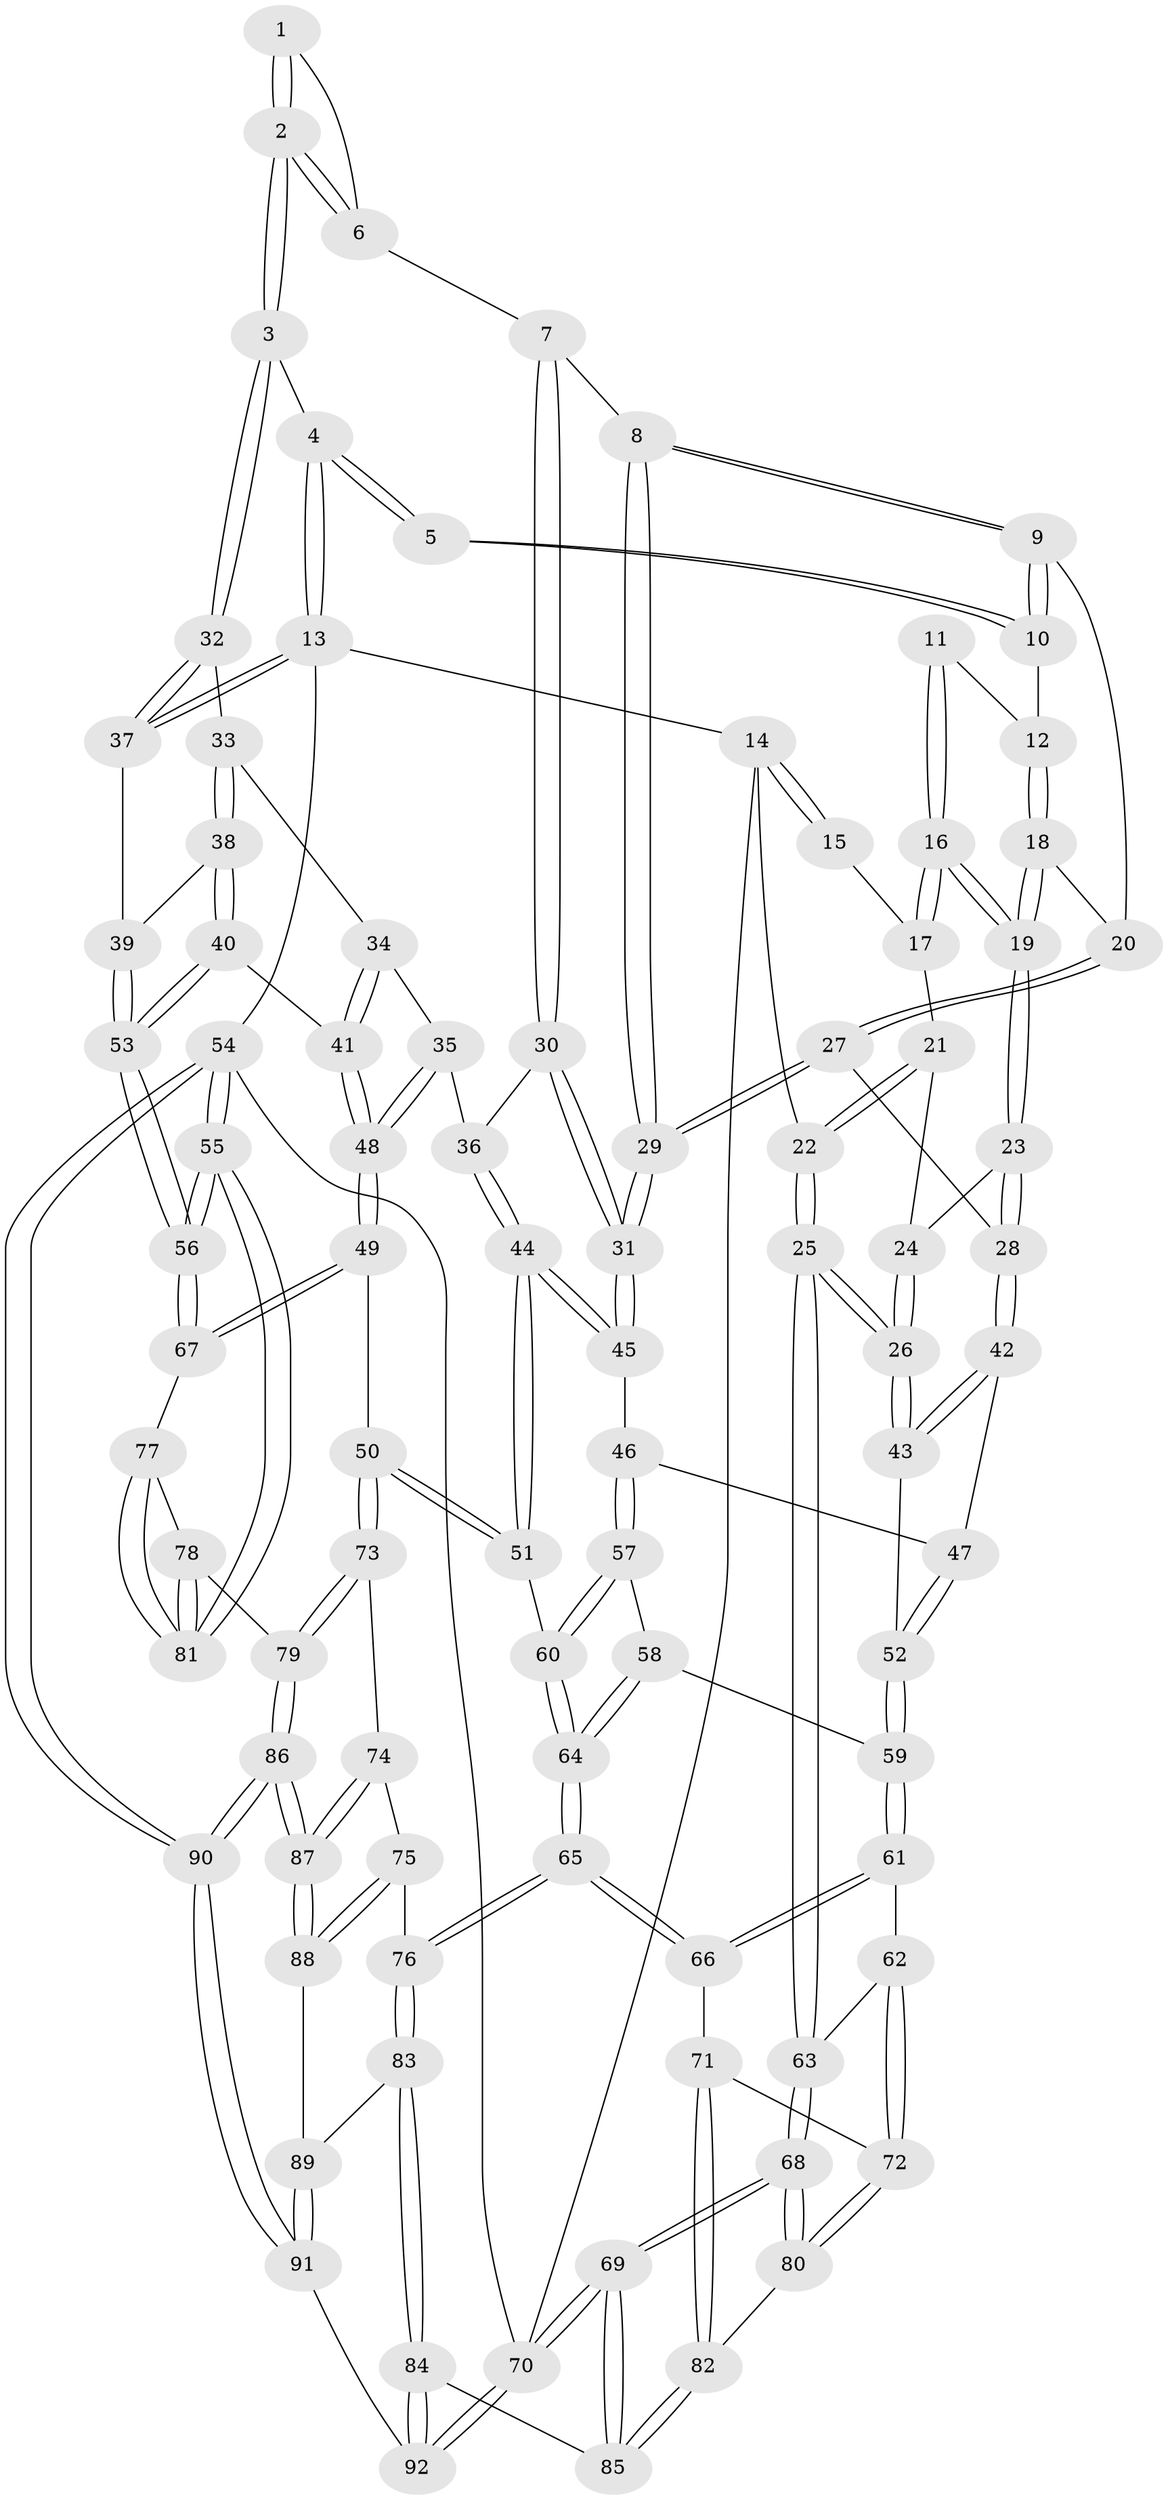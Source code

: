 // Generated by graph-tools (version 1.1) at 2025/51/03/09/25 03:51:00]
// undirected, 92 vertices, 227 edges
graph export_dot {
graph [start="1"]
  node [color=gray90,style=filled];
  1 [pos="+0.6453594120114616+0"];
  2 [pos="+0.8063876648251943+0.19184276756477806"];
  3 [pos="+0.8116606563530737+0.19338347016939733"];
  4 [pos="+1+0"];
  5 [pos="+0.6382328451625752+0"];
  6 [pos="+0.6254660564877429+0.1858954418232185"];
  7 [pos="+0.6149172805946646+0.19090684985260037"];
  8 [pos="+0.6144444553141161+0.1908389883874065"];
  9 [pos="+0.48612953750382915+0.14829093697656298"];
  10 [pos="+0.42036666118310934+0"];
  11 [pos="+0.27625090949254044+0"];
  12 [pos="+0.41459911354750084+0"];
  13 [pos="+1+0"];
  14 [pos="+0+0"];
  15 [pos="+0.053199640179408814+0"];
  16 [pos="+0.22860037151853854+0.08246814057818991"];
  17 [pos="+0.1241823239492123+0.10519585496152573"];
  18 [pos="+0.3275214889865682+0.17286940690063915"];
  19 [pos="+0.2828712510604576+0.1835173517084007"];
  20 [pos="+0.4352840489524754+0.17767799654161018"];
  21 [pos="+0.11806794145875393+0.1098667943564402"];
  22 [pos="+0+0"];
  23 [pos="+0.22730918402134792+0.28372579059764996"];
  24 [pos="+0.11581157304650817+0.1238180329717952"];
  25 [pos="+0+0.410755922719649"];
  26 [pos="+0+0.38656084731970264"];
  27 [pos="+0.42316102904507247+0.3499945333677031"];
  28 [pos="+0.2251748671915395+0.28985829411301683"];
  29 [pos="+0.43366449588410577+0.3643156492568464"];
  30 [pos="+0.6099813417690416+0.3002649062125686"];
  31 [pos="+0.45033378980850713+0.4067761142865683"];
  32 [pos="+0.8180486703259837+0.20065997730659332"];
  33 [pos="+0.8197036517966285+0.2708158887611787"];
  34 [pos="+0.7670131597375415+0.34361035053805294"];
  35 [pos="+0.6776490596262329+0.3924791718058621"];
  36 [pos="+0.6368146259748817+0.3659536996110976"];
  37 [pos="+1+0.210850721504858"];
  38 [pos="+0.8983077434956309+0.38831610561783214"];
  39 [pos="+1+0.28201529760650235"];
  40 [pos="+0.8892698773252802+0.5158934274093259"];
  41 [pos="+0.7982691349245087+0.5262539928147183"];
  42 [pos="+0.1995390490536604+0.3152351535520168"];
  43 [pos="+0.1214914508928663+0.37686817198189654"];
  44 [pos="+0.5030393293179493+0.48096159916939735"];
  45 [pos="+0.45260144238595446+0.4397055267832217"];
  46 [pos="+0.43849086123505543+0.4460338537429048"];
  47 [pos="+0.38194855811722683+0.44617781475660184"];
  48 [pos="+0.701782822396558+0.5662358837436876"];
  49 [pos="+0.6584705121926416+0.6127667701982298"];
  50 [pos="+0.6229814884119685+0.6170267025974459"];
  51 [pos="+0.5726501901962098+0.5948956733464871"];
  52 [pos="+0.22080110468224623+0.4836758709448202"];
  53 [pos="+1+0.6913978853908911"];
  54 [pos="+1+1"];
  55 [pos="+1+1"];
  56 [pos="+1+0.7136786596267319"];
  57 [pos="+0.3609473164985854+0.5463100637356695"];
  58 [pos="+0.2456012148176742+0.529699650300562"];
  59 [pos="+0.2325806405384912+0.5162299371652882"];
  60 [pos="+0.385198390831671+0.6776856890476872"];
  61 [pos="+0.14342313377370136+0.6507321684561287"];
  62 [pos="+0.04803895604463567+0.6338981571537108"];
  63 [pos="+0+0.48179030728999955"];
  64 [pos="+0.31956968890078324+0.7467746067355453"];
  65 [pos="+0.3113469495120944+0.7651259769131302"];
  66 [pos="+0.25376984342373216+0.7451894000486617"];
  67 [pos="+0.7275855851314945+0.6915662161553395"];
  68 [pos="+0+0.7453344765062226"];
  69 [pos="+0+0.9602968553711833"];
  70 [pos="+0+1"];
  71 [pos="+0.08827098578227788+0.7869912837617715"];
  72 [pos="+0.08502907670589561+0.7830655815034936"];
  73 [pos="+0.5814667939662774+0.7430702044467483"];
  74 [pos="+0.5087866722213861+0.8074743918347654"];
  75 [pos="+0.33676068683810984+0.7966986489415455"];
  76 [pos="+0.31803184179883487+0.7913178144052286"];
  77 [pos="+0.7377941160517258+0.735082060175627"];
  78 [pos="+0.7079715457302636+0.8170980761290066"];
  79 [pos="+0.6575895228264794+0.890792355667996"];
  80 [pos="+0+0.7601843291219672"];
  81 [pos="+0.9521778147756982+0.9471324503410602"];
  82 [pos="+0.07931767774948466+0.849272554699993"];
  83 [pos="+0.28240337446489533+0.8906183587814935"];
  84 [pos="+0.20646135970250779+0.9986273195760746"];
  85 [pos="+0.09429744456008163+0.9138381119580332"];
  86 [pos="+0.647269477012211+1"];
  87 [pos="+0.5578286118516943+0.9387586080768516"];
  88 [pos="+0.4805184633286145+0.9239667001369801"];
  89 [pos="+0.4185091622540568+0.9664616969982517"];
  90 [pos="+0.732117686792676+1"];
  91 [pos="+0.5312606426721393+1"];
  92 [pos="+0.19783722803643528+1"];
  1 -- 2;
  1 -- 2;
  1 -- 6;
  2 -- 3;
  2 -- 3;
  2 -- 6;
  2 -- 6;
  3 -- 4;
  3 -- 32;
  3 -- 32;
  4 -- 5;
  4 -- 5;
  4 -- 13;
  4 -- 13;
  5 -- 10;
  5 -- 10;
  6 -- 7;
  7 -- 8;
  7 -- 30;
  7 -- 30;
  8 -- 9;
  8 -- 9;
  8 -- 29;
  8 -- 29;
  9 -- 10;
  9 -- 10;
  9 -- 20;
  10 -- 12;
  11 -- 12;
  11 -- 16;
  11 -- 16;
  12 -- 18;
  12 -- 18;
  13 -- 14;
  13 -- 37;
  13 -- 37;
  13 -- 54;
  14 -- 15;
  14 -- 15;
  14 -- 22;
  14 -- 70;
  15 -- 17;
  16 -- 17;
  16 -- 17;
  16 -- 19;
  16 -- 19;
  17 -- 21;
  18 -- 19;
  18 -- 19;
  18 -- 20;
  19 -- 23;
  19 -- 23;
  20 -- 27;
  20 -- 27;
  21 -- 22;
  21 -- 22;
  21 -- 24;
  22 -- 25;
  22 -- 25;
  23 -- 24;
  23 -- 28;
  23 -- 28;
  24 -- 26;
  24 -- 26;
  25 -- 26;
  25 -- 26;
  25 -- 63;
  25 -- 63;
  26 -- 43;
  26 -- 43;
  27 -- 28;
  27 -- 29;
  27 -- 29;
  28 -- 42;
  28 -- 42;
  29 -- 31;
  29 -- 31;
  30 -- 31;
  30 -- 31;
  30 -- 36;
  31 -- 45;
  31 -- 45;
  32 -- 33;
  32 -- 37;
  32 -- 37;
  33 -- 34;
  33 -- 38;
  33 -- 38;
  34 -- 35;
  34 -- 41;
  34 -- 41;
  35 -- 36;
  35 -- 48;
  35 -- 48;
  36 -- 44;
  36 -- 44;
  37 -- 39;
  38 -- 39;
  38 -- 40;
  38 -- 40;
  39 -- 53;
  39 -- 53;
  40 -- 41;
  40 -- 53;
  40 -- 53;
  41 -- 48;
  41 -- 48;
  42 -- 43;
  42 -- 43;
  42 -- 47;
  43 -- 52;
  44 -- 45;
  44 -- 45;
  44 -- 51;
  44 -- 51;
  45 -- 46;
  46 -- 47;
  46 -- 57;
  46 -- 57;
  47 -- 52;
  47 -- 52;
  48 -- 49;
  48 -- 49;
  49 -- 50;
  49 -- 67;
  49 -- 67;
  50 -- 51;
  50 -- 51;
  50 -- 73;
  50 -- 73;
  51 -- 60;
  52 -- 59;
  52 -- 59;
  53 -- 56;
  53 -- 56;
  54 -- 55;
  54 -- 55;
  54 -- 90;
  54 -- 90;
  54 -- 70;
  55 -- 56;
  55 -- 56;
  55 -- 81;
  55 -- 81;
  56 -- 67;
  56 -- 67;
  57 -- 58;
  57 -- 60;
  57 -- 60;
  58 -- 59;
  58 -- 64;
  58 -- 64;
  59 -- 61;
  59 -- 61;
  60 -- 64;
  60 -- 64;
  61 -- 62;
  61 -- 66;
  61 -- 66;
  62 -- 63;
  62 -- 72;
  62 -- 72;
  63 -- 68;
  63 -- 68;
  64 -- 65;
  64 -- 65;
  65 -- 66;
  65 -- 66;
  65 -- 76;
  65 -- 76;
  66 -- 71;
  67 -- 77;
  68 -- 69;
  68 -- 69;
  68 -- 80;
  68 -- 80;
  69 -- 70;
  69 -- 70;
  69 -- 85;
  69 -- 85;
  70 -- 92;
  70 -- 92;
  71 -- 72;
  71 -- 82;
  71 -- 82;
  72 -- 80;
  72 -- 80;
  73 -- 74;
  73 -- 79;
  73 -- 79;
  74 -- 75;
  74 -- 87;
  74 -- 87;
  75 -- 76;
  75 -- 88;
  75 -- 88;
  76 -- 83;
  76 -- 83;
  77 -- 78;
  77 -- 81;
  77 -- 81;
  78 -- 79;
  78 -- 81;
  78 -- 81;
  79 -- 86;
  79 -- 86;
  80 -- 82;
  82 -- 85;
  82 -- 85;
  83 -- 84;
  83 -- 84;
  83 -- 89;
  84 -- 85;
  84 -- 92;
  84 -- 92;
  86 -- 87;
  86 -- 87;
  86 -- 90;
  86 -- 90;
  87 -- 88;
  87 -- 88;
  88 -- 89;
  89 -- 91;
  89 -- 91;
  90 -- 91;
  90 -- 91;
  91 -- 92;
}
